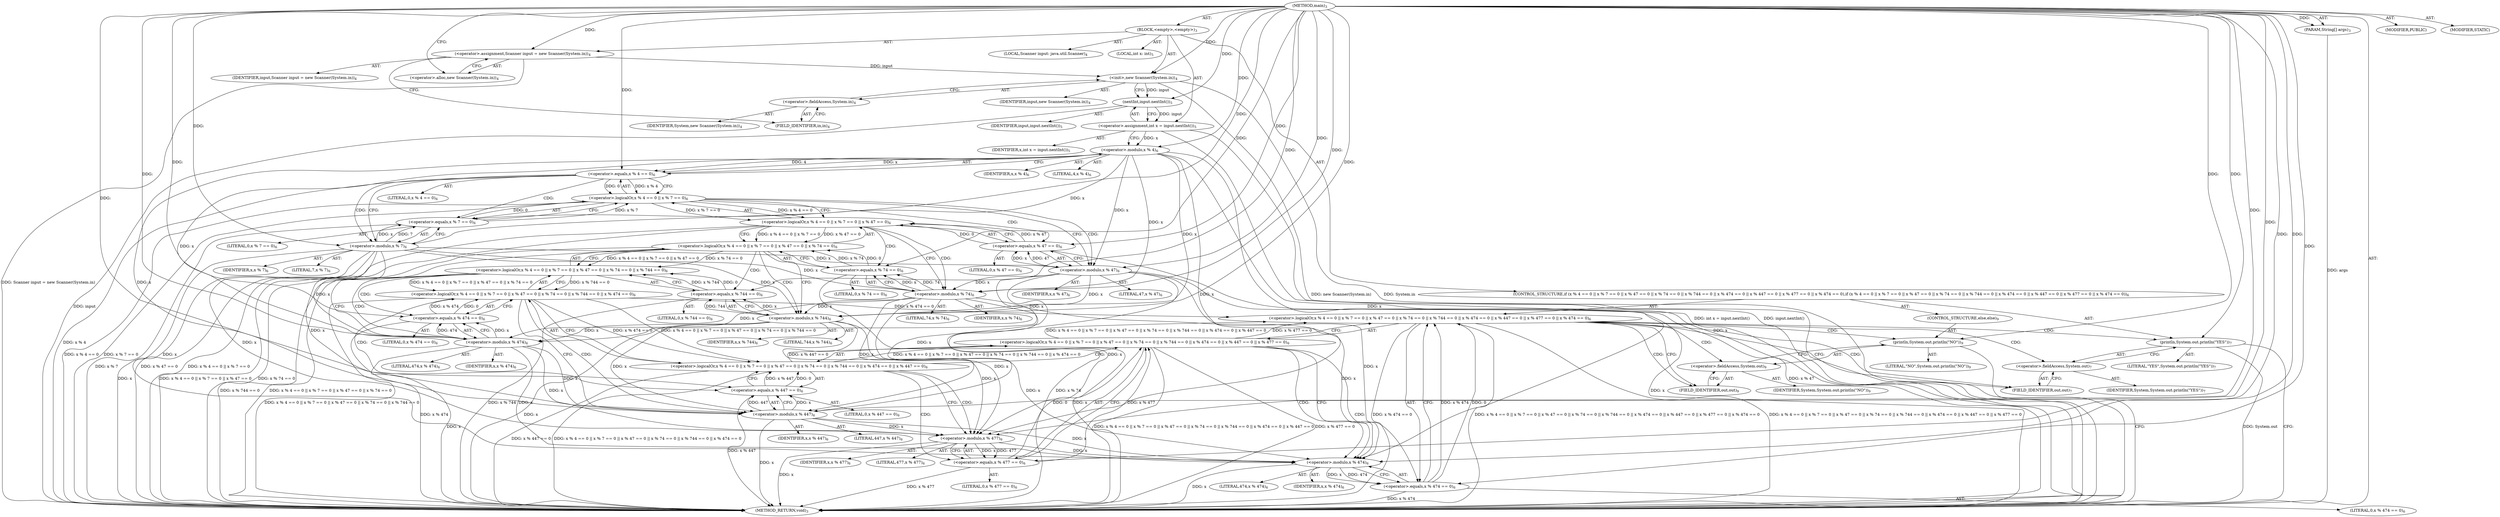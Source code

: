 digraph "main" {  
"19" [label = <(METHOD,main)<SUB>3</SUB>> ]
"20" [label = <(PARAM,String[] args)<SUB>3</SUB>> ]
"21" [label = <(BLOCK,&lt;empty&gt;,&lt;empty&gt;)<SUB>3</SUB>> ]
"4" [label = <(LOCAL,Scanner input: java.util.Scanner)<SUB>4</SUB>> ]
"22" [label = <(&lt;operator&gt;.assignment,Scanner input = new Scanner(System.in))<SUB>4</SUB>> ]
"23" [label = <(IDENTIFIER,input,Scanner input = new Scanner(System.in))<SUB>4</SUB>> ]
"24" [label = <(&lt;operator&gt;.alloc,new Scanner(System.in))<SUB>4</SUB>> ]
"25" [label = <(&lt;init&gt;,new Scanner(System.in))<SUB>4</SUB>> ]
"3" [label = <(IDENTIFIER,input,new Scanner(System.in))<SUB>4</SUB>> ]
"26" [label = <(&lt;operator&gt;.fieldAccess,System.in)<SUB>4</SUB>> ]
"27" [label = <(IDENTIFIER,System,new Scanner(System.in))<SUB>4</SUB>> ]
"28" [label = <(FIELD_IDENTIFIER,in,in)<SUB>4</SUB>> ]
"29" [label = <(LOCAL,int x: int)<SUB>5</SUB>> ]
"30" [label = <(&lt;operator&gt;.assignment,int x = input.nextInt())<SUB>5</SUB>> ]
"31" [label = <(IDENTIFIER,x,int x = input.nextInt())<SUB>5</SUB>> ]
"32" [label = <(nextInt,input.nextInt())<SUB>5</SUB>> ]
"33" [label = <(IDENTIFIER,input,input.nextInt())<SUB>5</SUB>> ]
"34" [label = <(CONTROL_STRUCTURE,if (x % 4 == 0 || x % 7 == 0 || x % 47 == 0 || x % 74 == 0 || x % 744 == 0 || x % 474 == 0 || x % 447 == 0 || x % 477 == 0 || x % 474 == 0),if (x % 4 == 0 || x % 7 == 0 || x % 47 == 0 || x % 74 == 0 || x % 744 == 0 || x % 474 == 0 || x % 447 == 0 || x % 477 == 0 || x % 474 == 0))<SUB>6</SUB>> ]
"35" [label = <(&lt;operator&gt;.logicalOr,x % 4 == 0 || x % 7 == 0 || x % 47 == 0 || x % 74 == 0 || x % 744 == 0 || x % 474 == 0 || x % 447 == 0 || x % 477 == 0 || x % 474 == 0)<SUB>6</SUB>> ]
"36" [label = <(&lt;operator&gt;.logicalOr,x % 4 == 0 || x % 7 == 0 || x % 47 == 0 || x % 74 == 0 || x % 744 == 0 || x % 474 == 0 || x % 447 == 0 || x % 477 == 0)<SUB>6</SUB>> ]
"37" [label = <(&lt;operator&gt;.logicalOr,x % 4 == 0 || x % 7 == 0 || x % 47 == 0 || x % 74 == 0 || x % 744 == 0 || x % 474 == 0 || x % 447 == 0)<SUB>6</SUB>> ]
"38" [label = <(&lt;operator&gt;.logicalOr,x % 4 == 0 || x % 7 == 0 || x % 47 == 0 || x % 74 == 0 || x % 744 == 0 || x % 474 == 0)<SUB>6</SUB>> ]
"39" [label = <(&lt;operator&gt;.logicalOr,x % 4 == 0 || x % 7 == 0 || x % 47 == 0 || x % 74 == 0 || x % 744 == 0)<SUB>6</SUB>> ]
"40" [label = <(&lt;operator&gt;.logicalOr,x % 4 == 0 || x % 7 == 0 || x % 47 == 0 || x % 74 == 0)<SUB>6</SUB>> ]
"41" [label = <(&lt;operator&gt;.logicalOr,x % 4 == 0 || x % 7 == 0 || x % 47 == 0)<SUB>6</SUB>> ]
"42" [label = <(&lt;operator&gt;.logicalOr,x % 4 == 0 || x % 7 == 0)<SUB>6</SUB>> ]
"43" [label = <(&lt;operator&gt;.equals,x % 4 == 0)<SUB>6</SUB>> ]
"44" [label = <(&lt;operator&gt;.modulo,x % 4)<SUB>6</SUB>> ]
"45" [label = <(IDENTIFIER,x,x % 4)<SUB>6</SUB>> ]
"46" [label = <(LITERAL,4,x % 4)<SUB>6</SUB>> ]
"47" [label = <(LITERAL,0,x % 4 == 0)<SUB>6</SUB>> ]
"48" [label = <(&lt;operator&gt;.equals,x % 7 == 0)<SUB>6</SUB>> ]
"49" [label = <(&lt;operator&gt;.modulo,x % 7)<SUB>6</SUB>> ]
"50" [label = <(IDENTIFIER,x,x % 7)<SUB>6</SUB>> ]
"51" [label = <(LITERAL,7,x % 7)<SUB>6</SUB>> ]
"52" [label = <(LITERAL,0,x % 7 == 0)<SUB>6</SUB>> ]
"53" [label = <(&lt;operator&gt;.equals,x % 47 == 0)<SUB>6</SUB>> ]
"54" [label = <(&lt;operator&gt;.modulo,x % 47)<SUB>6</SUB>> ]
"55" [label = <(IDENTIFIER,x,x % 47)<SUB>6</SUB>> ]
"56" [label = <(LITERAL,47,x % 47)<SUB>6</SUB>> ]
"57" [label = <(LITERAL,0,x % 47 == 0)<SUB>6</SUB>> ]
"58" [label = <(&lt;operator&gt;.equals,x % 74 == 0)<SUB>6</SUB>> ]
"59" [label = <(&lt;operator&gt;.modulo,x % 74)<SUB>6</SUB>> ]
"60" [label = <(IDENTIFIER,x,x % 74)<SUB>6</SUB>> ]
"61" [label = <(LITERAL,74,x % 74)<SUB>6</SUB>> ]
"62" [label = <(LITERAL,0,x % 74 == 0)<SUB>6</SUB>> ]
"63" [label = <(&lt;operator&gt;.equals,x % 744 == 0)<SUB>6</SUB>> ]
"64" [label = <(&lt;operator&gt;.modulo,x % 744)<SUB>6</SUB>> ]
"65" [label = <(IDENTIFIER,x,x % 744)<SUB>6</SUB>> ]
"66" [label = <(LITERAL,744,x % 744)<SUB>6</SUB>> ]
"67" [label = <(LITERAL,0,x % 744 == 0)<SUB>6</SUB>> ]
"68" [label = <(&lt;operator&gt;.equals,x % 474 == 0)<SUB>6</SUB>> ]
"69" [label = <(&lt;operator&gt;.modulo,x % 474)<SUB>6</SUB>> ]
"70" [label = <(IDENTIFIER,x,x % 474)<SUB>6</SUB>> ]
"71" [label = <(LITERAL,474,x % 474)<SUB>6</SUB>> ]
"72" [label = <(LITERAL,0,x % 474 == 0)<SUB>6</SUB>> ]
"73" [label = <(&lt;operator&gt;.equals,x % 447 == 0)<SUB>6</SUB>> ]
"74" [label = <(&lt;operator&gt;.modulo,x % 447)<SUB>6</SUB>> ]
"75" [label = <(IDENTIFIER,x,x % 447)<SUB>6</SUB>> ]
"76" [label = <(LITERAL,447,x % 447)<SUB>6</SUB>> ]
"77" [label = <(LITERAL,0,x % 447 == 0)<SUB>6</SUB>> ]
"78" [label = <(&lt;operator&gt;.equals,x % 477 == 0)<SUB>6</SUB>> ]
"79" [label = <(&lt;operator&gt;.modulo,x % 477)<SUB>6</SUB>> ]
"80" [label = <(IDENTIFIER,x,x % 477)<SUB>6</SUB>> ]
"81" [label = <(LITERAL,477,x % 477)<SUB>6</SUB>> ]
"82" [label = <(LITERAL,0,x % 477 == 0)<SUB>6</SUB>> ]
"83" [label = <(&lt;operator&gt;.equals,x % 474 == 0)<SUB>6</SUB>> ]
"84" [label = <(&lt;operator&gt;.modulo,x % 474)<SUB>6</SUB>> ]
"85" [label = <(IDENTIFIER,x,x % 474)<SUB>6</SUB>> ]
"86" [label = <(LITERAL,474,x % 474)<SUB>6</SUB>> ]
"87" [label = <(LITERAL,0,x % 474 == 0)<SUB>6</SUB>> ]
"88" [label = <(println,System.out.println(&quot;YES&quot;))<SUB>7</SUB>> ]
"89" [label = <(&lt;operator&gt;.fieldAccess,System.out)<SUB>7</SUB>> ]
"90" [label = <(IDENTIFIER,System,System.out.println(&quot;YES&quot;))<SUB>7</SUB>> ]
"91" [label = <(FIELD_IDENTIFIER,out,out)<SUB>7</SUB>> ]
"92" [label = <(LITERAL,&quot;YES&quot;,System.out.println(&quot;YES&quot;))<SUB>7</SUB>> ]
"93" [label = <(CONTROL_STRUCTURE,else,else)<SUB>9</SUB>> ]
"94" [label = <(println,System.out.println(&quot;NO&quot;))<SUB>9</SUB>> ]
"95" [label = <(&lt;operator&gt;.fieldAccess,System.out)<SUB>9</SUB>> ]
"96" [label = <(IDENTIFIER,System,System.out.println(&quot;NO&quot;))<SUB>9</SUB>> ]
"97" [label = <(FIELD_IDENTIFIER,out,out)<SUB>9</SUB>> ]
"98" [label = <(LITERAL,&quot;NO&quot;,System.out.println(&quot;NO&quot;))<SUB>9</SUB>> ]
"99" [label = <(MODIFIER,PUBLIC)> ]
"100" [label = <(MODIFIER,STATIC)> ]
"101" [label = <(METHOD_RETURN,void)<SUB>3</SUB>> ]
  "19" -> "20"  [ label = "AST: "] 
  "19" -> "21"  [ label = "AST: "] 
  "19" -> "99"  [ label = "AST: "] 
  "19" -> "100"  [ label = "AST: "] 
  "19" -> "101"  [ label = "AST: "] 
  "21" -> "4"  [ label = "AST: "] 
  "21" -> "22"  [ label = "AST: "] 
  "21" -> "25"  [ label = "AST: "] 
  "21" -> "29"  [ label = "AST: "] 
  "21" -> "30"  [ label = "AST: "] 
  "21" -> "34"  [ label = "AST: "] 
  "22" -> "23"  [ label = "AST: "] 
  "22" -> "24"  [ label = "AST: "] 
  "25" -> "3"  [ label = "AST: "] 
  "25" -> "26"  [ label = "AST: "] 
  "26" -> "27"  [ label = "AST: "] 
  "26" -> "28"  [ label = "AST: "] 
  "30" -> "31"  [ label = "AST: "] 
  "30" -> "32"  [ label = "AST: "] 
  "32" -> "33"  [ label = "AST: "] 
  "34" -> "35"  [ label = "AST: "] 
  "34" -> "88"  [ label = "AST: "] 
  "34" -> "93"  [ label = "AST: "] 
  "35" -> "36"  [ label = "AST: "] 
  "35" -> "83"  [ label = "AST: "] 
  "36" -> "37"  [ label = "AST: "] 
  "36" -> "78"  [ label = "AST: "] 
  "37" -> "38"  [ label = "AST: "] 
  "37" -> "73"  [ label = "AST: "] 
  "38" -> "39"  [ label = "AST: "] 
  "38" -> "68"  [ label = "AST: "] 
  "39" -> "40"  [ label = "AST: "] 
  "39" -> "63"  [ label = "AST: "] 
  "40" -> "41"  [ label = "AST: "] 
  "40" -> "58"  [ label = "AST: "] 
  "41" -> "42"  [ label = "AST: "] 
  "41" -> "53"  [ label = "AST: "] 
  "42" -> "43"  [ label = "AST: "] 
  "42" -> "48"  [ label = "AST: "] 
  "43" -> "44"  [ label = "AST: "] 
  "43" -> "47"  [ label = "AST: "] 
  "44" -> "45"  [ label = "AST: "] 
  "44" -> "46"  [ label = "AST: "] 
  "48" -> "49"  [ label = "AST: "] 
  "48" -> "52"  [ label = "AST: "] 
  "49" -> "50"  [ label = "AST: "] 
  "49" -> "51"  [ label = "AST: "] 
  "53" -> "54"  [ label = "AST: "] 
  "53" -> "57"  [ label = "AST: "] 
  "54" -> "55"  [ label = "AST: "] 
  "54" -> "56"  [ label = "AST: "] 
  "58" -> "59"  [ label = "AST: "] 
  "58" -> "62"  [ label = "AST: "] 
  "59" -> "60"  [ label = "AST: "] 
  "59" -> "61"  [ label = "AST: "] 
  "63" -> "64"  [ label = "AST: "] 
  "63" -> "67"  [ label = "AST: "] 
  "64" -> "65"  [ label = "AST: "] 
  "64" -> "66"  [ label = "AST: "] 
  "68" -> "69"  [ label = "AST: "] 
  "68" -> "72"  [ label = "AST: "] 
  "69" -> "70"  [ label = "AST: "] 
  "69" -> "71"  [ label = "AST: "] 
  "73" -> "74"  [ label = "AST: "] 
  "73" -> "77"  [ label = "AST: "] 
  "74" -> "75"  [ label = "AST: "] 
  "74" -> "76"  [ label = "AST: "] 
  "78" -> "79"  [ label = "AST: "] 
  "78" -> "82"  [ label = "AST: "] 
  "79" -> "80"  [ label = "AST: "] 
  "79" -> "81"  [ label = "AST: "] 
  "83" -> "84"  [ label = "AST: "] 
  "83" -> "87"  [ label = "AST: "] 
  "84" -> "85"  [ label = "AST: "] 
  "84" -> "86"  [ label = "AST: "] 
  "88" -> "89"  [ label = "AST: "] 
  "88" -> "92"  [ label = "AST: "] 
  "89" -> "90"  [ label = "AST: "] 
  "89" -> "91"  [ label = "AST: "] 
  "93" -> "94"  [ label = "AST: "] 
  "94" -> "95"  [ label = "AST: "] 
  "94" -> "98"  [ label = "AST: "] 
  "95" -> "96"  [ label = "AST: "] 
  "95" -> "97"  [ label = "AST: "] 
  "22" -> "28"  [ label = "CFG: "] 
  "25" -> "32"  [ label = "CFG: "] 
  "30" -> "44"  [ label = "CFG: "] 
  "24" -> "22"  [ label = "CFG: "] 
  "26" -> "25"  [ label = "CFG: "] 
  "32" -> "30"  [ label = "CFG: "] 
  "35" -> "91"  [ label = "CFG: "] 
  "35" -> "97"  [ label = "CFG: "] 
  "88" -> "101"  [ label = "CFG: "] 
  "28" -> "26"  [ label = "CFG: "] 
  "36" -> "35"  [ label = "CFG: "] 
  "36" -> "84"  [ label = "CFG: "] 
  "83" -> "35"  [ label = "CFG: "] 
  "89" -> "88"  [ label = "CFG: "] 
  "94" -> "101"  [ label = "CFG: "] 
  "37" -> "36"  [ label = "CFG: "] 
  "37" -> "79"  [ label = "CFG: "] 
  "78" -> "36"  [ label = "CFG: "] 
  "84" -> "83"  [ label = "CFG: "] 
  "91" -> "89"  [ label = "CFG: "] 
  "95" -> "94"  [ label = "CFG: "] 
  "38" -> "37"  [ label = "CFG: "] 
  "38" -> "74"  [ label = "CFG: "] 
  "73" -> "37"  [ label = "CFG: "] 
  "79" -> "78"  [ label = "CFG: "] 
  "97" -> "95"  [ label = "CFG: "] 
  "39" -> "38"  [ label = "CFG: "] 
  "39" -> "69"  [ label = "CFG: "] 
  "68" -> "38"  [ label = "CFG: "] 
  "74" -> "73"  [ label = "CFG: "] 
  "40" -> "39"  [ label = "CFG: "] 
  "40" -> "64"  [ label = "CFG: "] 
  "63" -> "39"  [ label = "CFG: "] 
  "69" -> "68"  [ label = "CFG: "] 
  "41" -> "40"  [ label = "CFG: "] 
  "41" -> "59"  [ label = "CFG: "] 
  "58" -> "40"  [ label = "CFG: "] 
  "64" -> "63"  [ label = "CFG: "] 
  "42" -> "41"  [ label = "CFG: "] 
  "42" -> "54"  [ label = "CFG: "] 
  "53" -> "41"  [ label = "CFG: "] 
  "59" -> "58"  [ label = "CFG: "] 
  "43" -> "42"  [ label = "CFG: "] 
  "43" -> "49"  [ label = "CFG: "] 
  "48" -> "42"  [ label = "CFG: "] 
  "54" -> "53"  [ label = "CFG: "] 
  "44" -> "43"  [ label = "CFG: "] 
  "49" -> "48"  [ label = "CFG: "] 
  "19" -> "24"  [ label = "CFG: "] 
  "20" -> "101"  [ label = "DDG: args"] 
  "22" -> "101"  [ label = "DDG: Scanner input = new Scanner(System.in)"] 
  "25" -> "101"  [ label = "DDG: System.in"] 
  "25" -> "101"  [ label = "DDG: new Scanner(System.in)"] 
  "32" -> "101"  [ label = "DDG: input"] 
  "30" -> "101"  [ label = "DDG: input.nextInt()"] 
  "30" -> "101"  [ label = "DDG: int x = input.nextInt()"] 
  "44" -> "101"  [ label = "DDG: x"] 
  "43" -> "101"  [ label = "DDG: x % 4"] 
  "42" -> "101"  [ label = "DDG: x % 4 == 0"] 
  "49" -> "101"  [ label = "DDG: x"] 
  "48" -> "101"  [ label = "DDG: x % 7"] 
  "42" -> "101"  [ label = "DDG: x % 7 == 0"] 
  "41" -> "101"  [ label = "DDG: x % 4 == 0 || x % 7 == 0"] 
  "54" -> "101"  [ label = "DDG: x"] 
  "53" -> "101"  [ label = "DDG: x % 47"] 
  "41" -> "101"  [ label = "DDG: x % 47 == 0"] 
  "40" -> "101"  [ label = "DDG: x % 4 == 0 || x % 7 == 0 || x % 47 == 0"] 
  "59" -> "101"  [ label = "DDG: x"] 
  "58" -> "101"  [ label = "DDG: x % 74"] 
  "40" -> "101"  [ label = "DDG: x % 74 == 0"] 
  "39" -> "101"  [ label = "DDG: x % 4 == 0 || x % 7 == 0 || x % 47 == 0 || x % 74 == 0"] 
  "64" -> "101"  [ label = "DDG: x"] 
  "63" -> "101"  [ label = "DDG: x % 744"] 
  "39" -> "101"  [ label = "DDG: x % 744 == 0"] 
  "38" -> "101"  [ label = "DDG: x % 4 == 0 || x % 7 == 0 || x % 47 == 0 || x % 74 == 0 || x % 744 == 0"] 
  "69" -> "101"  [ label = "DDG: x"] 
  "68" -> "101"  [ label = "DDG: x % 474"] 
  "37" -> "101"  [ label = "DDG: x % 4 == 0 || x % 7 == 0 || x % 47 == 0 || x % 74 == 0 || x % 744 == 0 || x % 474 == 0"] 
  "74" -> "101"  [ label = "DDG: x"] 
  "73" -> "101"  [ label = "DDG: x % 447"] 
  "37" -> "101"  [ label = "DDG: x % 447 == 0"] 
  "36" -> "101"  [ label = "DDG: x % 4 == 0 || x % 7 == 0 || x % 47 == 0 || x % 74 == 0 || x % 744 == 0 || x % 474 == 0 || x % 447 == 0"] 
  "79" -> "101"  [ label = "DDG: x"] 
  "78" -> "101"  [ label = "DDG: x % 477"] 
  "36" -> "101"  [ label = "DDG: x % 477 == 0"] 
  "35" -> "101"  [ label = "DDG: x % 4 == 0 || x % 7 == 0 || x % 47 == 0 || x % 74 == 0 || x % 744 == 0 || x % 474 == 0 || x % 447 == 0 || x % 477 == 0"] 
  "84" -> "101"  [ label = "DDG: x"] 
  "83" -> "101"  [ label = "DDG: x % 474"] 
  "35" -> "101"  [ label = "DDG: x % 474 == 0"] 
  "35" -> "101"  [ label = "DDG: x % 4 == 0 || x % 7 == 0 || x % 47 == 0 || x % 74 == 0 || x % 744 == 0 || x % 474 == 0 || x % 447 == 0 || x % 477 == 0 || x % 474 == 0"] 
  "88" -> "101"  [ label = "DDG: System.out"] 
  "19" -> "20"  [ label = "DDG: "] 
  "19" -> "22"  [ label = "DDG: "] 
  "32" -> "30"  [ label = "DDG: input"] 
  "22" -> "25"  [ label = "DDG: input"] 
  "19" -> "25"  [ label = "DDG: "] 
  "25" -> "32"  [ label = "DDG: input"] 
  "19" -> "32"  [ label = "DDG: "] 
  "36" -> "35"  [ label = "DDG: x % 4 == 0 || x % 7 == 0 || x % 47 == 0 || x % 74 == 0 || x % 744 == 0 || x % 474 == 0 || x % 447 == 0"] 
  "36" -> "35"  [ label = "DDG: x % 477 == 0"] 
  "38" -> "35"  [ label = "DDG: x % 474 == 0"] 
  "83" -> "35"  [ label = "DDG: x % 474"] 
  "83" -> "35"  [ label = "DDG: 0"] 
  "19" -> "88"  [ label = "DDG: "] 
  "37" -> "36"  [ label = "DDG: x % 4 == 0 || x % 7 == 0 || x % 47 == 0 || x % 74 == 0 || x % 744 == 0 || x % 474 == 0"] 
  "37" -> "36"  [ label = "DDG: x % 447 == 0"] 
  "78" -> "36"  [ label = "DDG: x % 477"] 
  "78" -> "36"  [ label = "DDG: 0"] 
  "84" -> "83"  [ label = "DDG: x"] 
  "84" -> "83"  [ label = "DDG: 474"] 
  "19" -> "83"  [ label = "DDG: "] 
  "19" -> "94"  [ label = "DDG: "] 
  "38" -> "37"  [ label = "DDG: x % 4 == 0 || x % 7 == 0 || x % 47 == 0 || x % 74 == 0 || x % 744 == 0"] 
  "38" -> "37"  [ label = "DDG: x % 474 == 0"] 
  "73" -> "37"  [ label = "DDG: x % 447"] 
  "73" -> "37"  [ label = "DDG: 0"] 
  "79" -> "78"  [ label = "DDG: x"] 
  "79" -> "78"  [ label = "DDG: 477"] 
  "19" -> "78"  [ label = "DDG: "] 
  "44" -> "84"  [ label = "DDG: x"] 
  "49" -> "84"  [ label = "DDG: x"] 
  "54" -> "84"  [ label = "DDG: x"] 
  "59" -> "84"  [ label = "DDG: x"] 
  "64" -> "84"  [ label = "DDG: x"] 
  "69" -> "84"  [ label = "DDG: x"] 
  "74" -> "84"  [ label = "DDG: x"] 
  "79" -> "84"  [ label = "DDG: x"] 
  "19" -> "84"  [ label = "DDG: "] 
  "39" -> "38"  [ label = "DDG: x % 4 == 0 || x % 7 == 0 || x % 47 == 0 || x % 74 == 0"] 
  "39" -> "38"  [ label = "DDG: x % 744 == 0"] 
  "68" -> "38"  [ label = "DDG: x % 474"] 
  "68" -> "38"  [ label = "DDG: 0"] 
  "74" -> "73"  [ label = "DDG: x"] 
  "74" -> "73"  [ label = "DDG: 447"] 
  "19" -> "73"  [ label = "DDG: "] 
  "44" -> "79"  [ label = "DDG: x"] 
  "49" -> "79"  [ label = "DDG: x"] 
  "54" -> "79"  [ label = "DDG: x"] 
  "59" -> "79"  [ label = "DDG: x"] 
  "64" -> "79"  [ label = "DDG: x"] 
  "69" -> "79"  [ label = "DDG: x"] 
  "74" -> "79"  [ label = "DDG: x"] 
  "19" -> "79"  [ label = "DDG: "] 
  "40" -> "39"  [ label = "DDG: x % 4 == 0 || x % 7 == 0 || x % 47 == 0"] 
  "40" -> "39"  [ label = "DDG: x % 74 == 0"] 
  "63" -> "39"  [ label = "DDG: x % 744"] 
  "63" -> "39"  [ label = "DDG: 0"] 
  "69" -> "68"  [ label = "DDG: x"] 
  "69" -> "68"  [ label = "DDG: 474"] 
  "19" -> "68"  [ label = "DDG: "] 
  "44" -> "74"  [ label = "DDG: x"] 
  "49" -> "74"  [ label = "DDG: x"] 
  "54" -> "74"  [ label = "DDG: x"] 
  "59" -> "74"  [ label = "DDG: x"] 
  "64" -> "74"  [ label = "DDG: x"] 
  "69" -> "74"  [ label = "DDG: x"] 
  "19" -> "74"  [ label = "DDG: "] 
  "41" -> "40"  [ label = "DDG: x % 4 == 0 || x % 7 == 0"] 
  "41" -> "40"  [ label = "DDG: x % 47 == 0"] 
  "58" -> "40"  [ label = "DDG: x % 74"] 
  "58" -> "40"  [ label = "DDG: 0"] 
  "64" -> "63"  [ label = "DDG: x"] 
  "64" -> "63"  [ label = "DDG: 744"] 
  "19" -> "63"  [ label = "DDG: "] 
  "44" -> "69"  [ label = "DDG: x"] 
  "49" -> "69"  [ label = "DDG: x"] 
  "54" -> "69"  [ label = "DDG: x"] 
  "59" -> "69"  [ label = "DDG: x"] 
  "64" -> "69"  [ label = "DDG: x"] 
  "19" -> "69"  [ label = "DDG: "] 
  "42" -> "41"  [ label = "DDG: x % 4 == 0"] 
  "42" -> "41"  [ label = "DDG: x % 7 == 0"] 
  "53" -> "41"  [ label = "DDG: x % 47"] 
  "53" -> "41"  [ label = "DDG: 0"] 
  "59" -> "58"  [ label = "DDG: x"] 
  "59" -> "58"  [ label = "DDG: 74"] 
  "19" -> "58"  [ label = "DDG: "] 
  "44" -> "64"  [ label = "DDG: x"] 
  "49" -> "64"  [ label = "DDG: x"] 
  "54" -> "64"  [ label = "DDG: x"] 
  "59" -> "64"  [ label = "DDG: x"] 
  "19" -> "64"  [ label = "DDG: "] 
  "43" -> "42"  [ label = "DDG: x % 4"] 
  "43" -> "42"  [ label = "DDG: 0"] 
  "48" -> "42"  [ label = "DDG: x % 7"] 
  "48" -> "42"  [ label = "DDG: 0"] 
  "54" -> "53"  [ label = "DDG: x"] 
  "54" -> "53"  [ label = "DDG: 47"] 
  "19" -> "53"  [ label = "DDG: "] 
  "44" -> "59"  [ label = "DDG: x"] 
  "49" -> "59"  [ label = "DDG: x"] 
  "54" -> "59"  [ label = "DDG: x"] 
  "19" -> "59"  [ label = "DDG: "] 
  "44" -> "43"  [ label = "DDG: x"] 
  "44" -> "43"  [ label = "DDG: 4"] 
  "19" -> "43"  [ label = "DDG: "] 
  "49" -> "48"  [ label = "DDG: x"] 
  "49" -> "48"  [ label = "DDG: 7"] 
  "19" -> "48"  [ label = "DDG: "] 
  "44" -> "54"  [ label = "DDG: x"] 
  "49" -> "54"  [ label = "DDG: x"] 
  "19" -> "54"  [ label = "DDG: "] 
  "30" -> "44"  [ label = "DDG: x"] 
  "19" -> "44"  [ label = "DDG: "] 
  "44" -> "49"  [ label = "DDG: x"] 
  "19" -> "49"  [ label = "DDG: "] 
  "35" -> "94"  [ label = "CDG: "] 
  "35" -> "89"  [ label = "CDG: "] 
  "35" -> "95"  [ label = "CDG: "] 
  "35" -> "97"  [ label = "CDG: "] 
  "35" -> "91"  [ label = "CDG: "] 
  "35" -> "88"  [ label = "CDG: "] 
  "36" -> "84"  [ label = "CDG: "] 
  "36" -> "83"  [ label = "CDG: "] 
  "37" -> "79"  [ label = "CDG: "] 
  "37" -> "78"  [ label = "CDG: "] 
  "38" -> "73"  [ label = "CDG: "] 
  "38" -> "74"  [ label = "CDG: "] 
  "39" -> "68"  [ label = "CDG: "] 
  "39" -> "69"  [ label = "CDG: "] 
  "40" -> "64"  [ label = "CDG: "] 
  "40" -> "63"  [ label = "CDG: "] 
  "41" -> "59"  [ label = "CDG: "] 
  "41" -> "58"  [ label = "CDG: "] 
  "42" -> "54"  [ label = "CDG: "] 
  "42" -> "53"  [ label = "CDG: "] 
  "43" -> "48"  [ label = "CDG: "] 
  "43" -> "49"  [ label = "CDG: "] 
}
